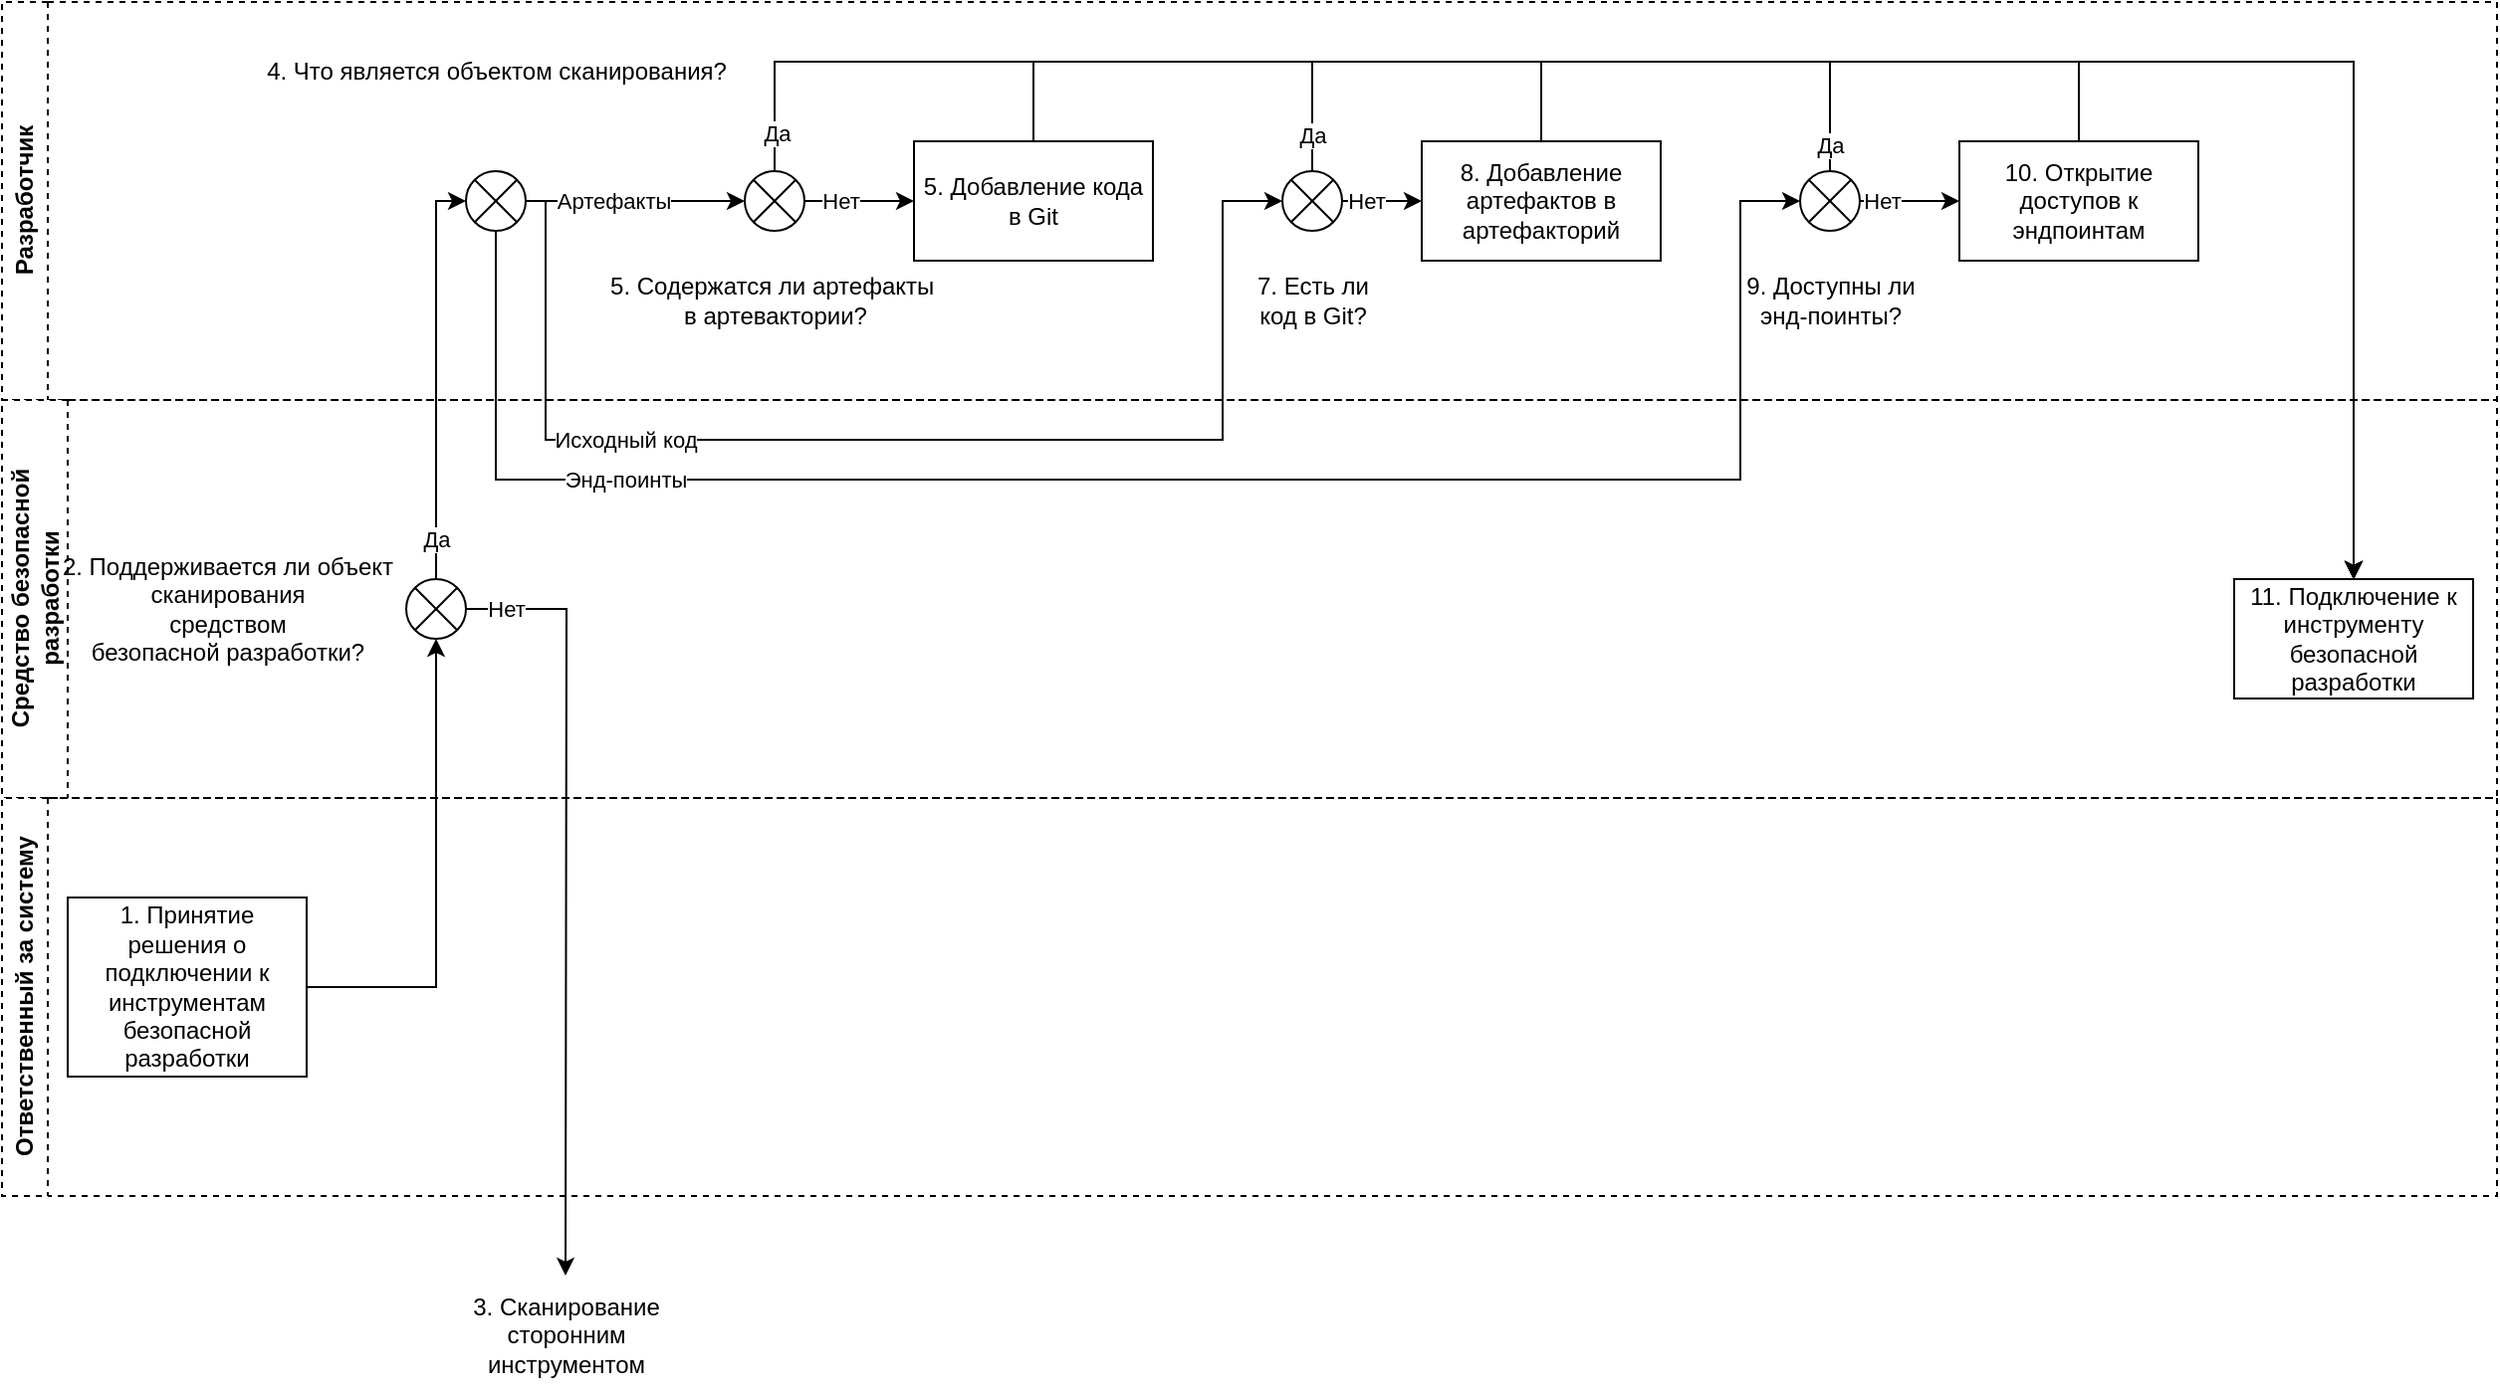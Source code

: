 <mxfile version="21.3.8" type="github" pages="3">
  <diagram id="efCT6NA_U1N-zGDScxzD" name="Подключение">
    <mxGraphModel dx="709" dy="984" grid="1" gridSize="10" guides="1" tooltips="1" connect="1" arrows="1" fold="1" page="1" pageScale="1" pageWidth="827" pageHeight="1169" math="0" shadow="0">
      <root>
        <mxCell id="0" />
        <mxCell id="1" parent="0" />
        <mxCell id="2MI9nc2WKSyvKJofNNem-37" value="3. Сканирование &lt;br&gt;сторонним &lt;br&gt;инструментом" style="text;html=1;align=center;verticalAlign=middle;resizable=0;points=[];autosize=1;strokeColor=none;fillColor=none;" vertex="1" parent="1">
          <mxGeometry x="1050" y="670" width="120" height="60" as="geometry" />
        </mxCell>
        <mxCell id="RozgLljoWX_2lORCVmks-1" value="Разработчик" style="swimlane;horizontal=0;whiteSpace=wrap;html=1;dashed=1;" vertex="1" parent="1">
          <mxGeometry x="827" y="30" width="1253" height="200" as="geometry" />
        </mxCell>
        <mxCell id="2MI9nc2WKSyvKJofNNem-28" value="7. Есть ли &lt;br&gt;код в Git?" style="text;html=1;align=center;verticalAlign=middle;resizable=0;points=[];autosize=1;strokeColor=none;fillColor=none;" vertex="1" parent="RozgLljoWX_2lORCVmks-1">
          <mxGeometry x="618" y="130" width="80" height="40" as="geometry" />
        </mxCell>
        <mxCell id="Sn9rz1e35mkyTyQ7obq8-24" style="edgeStyle=orthogonalEdgeStyle;rounded=0;orthogonalLoop=1;jettySize=auto;html=1;entryX=0;entryY=0.5;entryDx=0;entryDy=0;entryPerimeter=0;" edge="1" parent="RozgLljoWX_2lORCVmks-1" source="Sn9rz1e35mkyTyQ7obq8-4" target="Sn9rz1e35mkyTyQ7obq8-7">
          <mxGeometry relative="1" as="geometry" />
        </mxCell>
        <mxCell id="Sn9rz1e35mkyTyQ7obq8-37" value="Артефакты" style="edgeLabel;html=1;align=center;verticalAlign=middle;resizable=0;points=[];" vertex="1" connectable="0" parent="Sn9rz1e35mkyTyQ7obq8-24">
          <mxGeometry x="-0.2" y="-1" relative="1" as="geometry">
            <mxPoint y="-1" as="offset" />
          </mxGeometry>
        </mxCell>
        <mxCell id="Sn9rz1e35mkyTyQ7obq8-25" style="edgeStyle=orthogonalEdgeStyle;rounded=0;orthogonalLoop=1;jettySize=auto;html=1;entryX=0;entryY=0.5;entryDx=0;entryDy=0;entryPerimeter=0;" edge="1" parent="RozgLljoWX_2lORCVmks-1" source="Sn9rz1e35mkyTyQ7obq8-4" target="Sn9rz1e35mkyTyQ7obq8-11">
          <mxGeometry relative="1" as="geometry">
            <Array as="points">
              <mxPoint x="273" y="100" />
              <mxPoint x="273" y="220" />
              <mxPoint x="613" y="220" />
              <mxPoint x="613" y="100" />
            </Array>
          </mxGeometry>
        </mxCell>
        <mxCell id="Sn9rz1e35mkyTyQ7obq8-38" value="Исходный код" style="edgeLabel;html=1;align=center;verticalAlign=middle;resizable=0;points=[];" vertex="1" connectable="0" parent="Sn9rz1e35mkyTyQ7obq8-25">
          <mxGeometry x="-0.471" relative="1" as="geometry">
            <mxPoint x="6" as="offset" />
          </mxGeometry>
        </mxCell>
        <mxCell id="Sn9rz1e35mkyTyQ7obq8-26" style="edgeStyle=orthogonalEdgeStyle;rounded=0;orthogonalLoop=1;jettySize=auto;html=1;entryX=0;entryY=0.5;entryDx=0;entryDy=0;entryPerimeter=0;" edge="1" parent="RozgLljoWX_2lORCVmks-1" source="Sn9rz1e35mkyTyQ7obq8-4" target="Sn9rz1e35mkyTyQ7obq8-15">
          <mxGeometry relative="1" as="geometry">
            <Array as="points">
              <mxPoint x="248" y="240" />
              <mxPoint x="873" y="240" />
              <mxPoint x="873" y="100" />
            </Array>
          </mxGeometry>
        </mxCell>
        <mxCell id="Sn9rz1e35mkyTyQ7obq8-39" value="Энд-поинты" style="edgeLabel;html=1;align=center;verticalAlign=middle;resizable=0;points=[];" vertex="1" connectable="0" parent="Sn9rz1e35mkyTyQ7obq8-26">
          <mxGeometry x="-0.604" relative="1" as="geometry">
            <mxPoint x="8" as="offset" />
          </mxGeometry>
        </mxCell>
        <mxCell id="Sn9rz1e35mkyTyQ7obq8-4" value="" style="verticalLabelPosition=bottom;verticalAlign=top;html=1;shape=mxgraph.flowchart.or;" vertex="1" parent="RozgLljoWX_2lORCVmks-1">
          <mxGeometry x="233" y="85" width="30" height="30" as="geometry" />
        </mxCell>
        <mxCell id="Sn9rz1e35mkyTyQ7obq8-5" value="4. Что является объектом сканирования?" style="text;html=1;align=center;verticalAlign=middle;resizable=0;points=[];autosize=1;strokeColor=none;fillColor=none;rotation=0;" vertex="1" parent="RozgLljoWX_2lORCVmks-1">
          <mxGeometry x="123" y="20" width="250" height="30" as="geometry" />
        </mxCell>
        <mxCell id="Sn9rz1e35mkyTyQ7obq8-19" style="edgeStyle=orthogonalEdgeStyle;rounded=0;orthogonalLoop=1;jettySize=auto;html=1;entryX=0;entryY=0.5;entryDx=0;entryDy=0;" edge="1" parent="RozgLljoWX_2lORCVmks-1" source="Sn9rz1e35mkyTyQ7obq8-7" target="2MI9nc2WKSyvKJofNNem-39">
          <mxGeometry relative="1" as="geometry">
            <Array as="points">
              <mxPoint x="433" y="100" />
              <mxPoint x="433" y="100" />
            </Array>
          </mxGeometry>
        </mxCell>
        <mxCell id="Sn9rz1e35mkyTyQ7obq8-43" value="Нет" style="edgeLabel;html=1;align=center;verticalAlign=middle;resizable=0;points=[];" vertex="1" connectable="0" parent="Sn9rz1e35mkyTyQ7obq8-19">
          <mxGeometry x="-0.351" y="-1" relative="1" as="geometry">
            <mxPoint y="-1" as="offset" />
          </mxGeometry>
        </mxCell>
        <mxCell id="Sn9rz1e35mkyTyQ7obq8-7" value="" style="verticalLabelPosition=bottom;verticalAlign=top;html=1;shape=mxgraph.flowchart.or;" vertex="1" parent="RozgLljoWX_2lORCVmks-1">
          <mxGeometry x="373" y="85" width="30" height="30" as="geometry" />
        </mxCell>
        <mxCell id="Sn9rz1e35mkyTyQ7obq8-8" value="5. Содержатся ли артефакты&amp;nbsp;&lt;br&gt;в артевактории?" style="text;html=1;align=center;verticalAlign=middle;resizable=0;points=[];autosize=1;strokeColor=none;fillColor=none;" vertex="1" parent="RozgLljoWX_2lORCVmks-1">
          <mxGeometry x="293" y="130" width="190" height="40" as="geometry" />
        </mxCell>
        <mxCell id="Sn9rz1e35mkyTyQ7obq8-22" style="edgeStyle=orthogonalEdgeStyle;rounded=0;orthogonalLoop=1;jettySize=auto;html=1;entryX=0;entryY=0.5;entryDx=0;entryDy=0;" edge="1" parent="RozgLljoWX_2lORCVmks-1" source="Sn9rz1e35mkyTyQ7obq8-11" target="Sn9rz1e35mkyTyQ7obq8-21">
          <mxGeometry relative="1" as="geometry">
            <Array as="points">
              <mxPoint x="693" y="100" />
              <mxPoint x="693" y="100" />
            </Array>
          </mxGeometry>
        </mxCell>
        <mxCell id="Sn9rz1e35mkyTyQ7obq8-47" value="Нет" style="edgeLabel;html=1;align=center;verticalAlign=middle;resizable=0;points=[];" vertex="1" connectable="0" parent="Sn9rz1e35mkyTyQ7obq8-22">
          <mxGeometry x="-0.42" relative="1" as="geometry">
            <mxPoint as="offset" />
          </mxGeometry>
        </mxCell>
        <mxCell id="Sn9rz1e35mkyTyQ7obq8-11" value="" style="verticalLabelPosition=bottom;verticalAlign=top;html=1;shape=mxgraph.flowchart.or;" vertex="1" parent="RozgLljoWX_2lORCVmks-1">
          <mxGeometry x="643" y="85" width="30" height="30" as="geometry" />
        </mxCell>
        <mxCell id="Sn9rz1e35mkyTyQ7obq8-30" style="edgeStyle=orthogonalEdgeStyle;rounded=0;orthogonalLoop=1;jettySize=auto;html=1;entryX=0;entryY=0.5;entryDx=0;entryDy=0;" edge="1" parent="RozgLljoWX_2lORCVmks-1" source="Sn9rz1e35mkyTyQ7obq8-15" target="Sn9rz1e35mkyTyQ7obq8-29">
          <mxGeometry relative="1" as="geometry">
            <Array as="points">
              <mxPoint x="953" y="100" />
              <mxPoint x="953" y="100" />
            </Array>
          </mxGeometry>
        </mxCell>
        <mxCell id="Sn9rz1e35mkyTyQ7obq8-49" value="Нет" style="edgeLabel;html=1;align=center;verticalAlign=middle;resizable=0;points=[];" vertex="1" connectable="0" parent="Sn9rz1e35mkyTyQ7obq8-30">
          <mxGeometry x="-0.552" y="-1" relative="1" as="geometry">
            <mxPoint y="-1" as="offset" />
          </mxGeometry>
        </mxCell>
        <mxCell id="Sn9rz1e35mkyTyQ7obq8-15" value="" style="verticalLabelPosition=bottom;verticalAlign=top;html=1;shape=mxgraph.flowchart.or;" vertex="1" parent="RozgLljoWX_2lORCVmks-1">
          <mxGeometry x="903" y="85" width="30" height="30" as="geometry" />
        </mxCell>
        <mxCell id="Sn9rz1e35mkyTyQ7obq8-16" value="9. Доступны ли &lt;br&gt;энд-поинты?" style="text;html=1;align=center;verticalAlign=middle;resizable=0;points=[];autosize=1;strokeColor=none;fillColor=none;" vertex="1" parent="RozgLljoWX_2lORCVmks-1">
          <mxGeometry x="863" y="130" width="110" height="40" as="geometry" />
        </mxCell>
        <mxCell id="2MI9nc2WKSyvKJofNNem-39" value="5. Добавление кода в Git" style="rounded=0;whiteSpace=wrap;html=1;" vertex="1" parent="RozgLljoWX_2lORCVmks-1">
          <mxGeometry x="458" y="70" width="120" height="60" as="geometry" />
        </mxCell>
        <mxCell id="Sn9rz1e35mkyTyQ7obq8-21" value="8. Добавление артефактов в артефакторий" style="rounded=0;whiteSpace=wrap;html=1;" vertex="1" parent="RozgLljoWX_2lORCVmks-1">
          <mxGeometry x="713" y="70" width="120" height="60" as="geometry" />
        </mxCell>
        <mxCell id="Sn9rz1e35mkyTyQ7obq8-29" value="10. Открытие доступов к эндпоинтам" style="rounded=0;whiteSpace=wrap;html=1;" vertex="1" parent="RozgLljoWX_2lORCVmks-1">
          <mxGeometry x="983" y="70" width="120" height="60" as="geometry" />
        </mxCell>
        <mxCell id="RozgLljoWX_2lORCVmks-2" value="Средство безопасной разработки" style="swimlane;horizontal=0;whiteSpace=wrap;html=1;startSize=33;dashed=1;" vertex="1" parent="1">
          <mxGeometry x="827" y="230" width="1253" height="200" as="geometry" />
        </mxCell>
        <mxCell id="Sn9rz1e35mkyTyQ7obq8-2" style="edgeStyle=orthogonalEdgeStyle;rounded=0;orthogonalLoop=1;jettySize=auto;html=1;" edge="1" parent="RozgLljoWX_2lORCVmks-2" source="2MI9nc2WKSyvKJofNNem-30">
          <mxGeometry relative="1" as="geometry">
            <mxPoint x="283" y="440.0" as="targetPoint" />
          </mxGeometry>
        </mxCell>
        <mxCell id="Sn9rz1e35mkyTyQ7obq8-40" value="Нет" style="edgeLabel;html=1;align=center;verticalAlign=middle;resizable=0;points=[];" vertex="1" connectable="0" parent="Sn9rz1e35mkyTyQ7obq8-2">
          <mxGeometry x="-0.787" y="2" relative="1" as="geometry">
            <mxPoint x="-21" y="2" as="offset" />
          </mxGeometry>
        </mxCell>
        <mxCell id="2MI9nc2WKSyvKJofNNem-30" value="" style="verticalLabelPosition=bottom;verticalAlign=top;html=1;shape=mxgraph.flowchart.or;" vertex="1" parent="RozgLljoWX_2lORCVmks-2">
          <mxGeometry x="203" y="90" width="30" height="30" as="geometry" />
        </mxCell>
        <mxCell id="2MI9nc2WKSyvKJofNNem-31" value="2. Поддерживается ли объект&lt;br&gt;сканирования&lt;br&gt;средством &lt;br&gt;безопасной разработки?" style="text;html=1;align=center;verticalAlign=middle;resizable=0;points=[];autosize=1;strokeColor=none;fillColor=none;rotation=0;" vertex="1" parent="RozgLljoWX_2lORCVmks-2">
          <mxGeometry x="18" y="70" width="190" height="70" as="geometry" />
        </mxCell>
        <mxCell id="2MI9nc2WKSyvKJofNNem-40" value="11. Подключение к инструменту безопасной разработки" style="rounded=0;whiteSpace=wrap;html=1;" vertex="1" parent="RozgLljoWX_2lORCVmks-2">
          <mxGeometry x="1121" y="90" width="120" height="60" as="geometry" />
        </mxCell>
        <mxCell id="RozgLljoWX_2lORCVmks-3" value="Ответственный за систему" style="swimlane;horizontal=0;whiteSpace=wrap;html=1;startSize=23;dashed=1;" vertex="1" parent="1">
          <mxGeometry x="827" y="430" width="1253" height="200" as="geometry" />
        </mxCell>
        <mxCell id="2MI9nc2WKSyvKJofNNem-2" value="1. Принятие решения о подключении к инструментам безопасной разработки" style="rounded=0;whiteSpace=wrap;html=1;" vertex="1" parent="RozgLljoWX_2lORCVmks-3">
          <mxGeometry x="33" y="50" width="120" height="90" as="geometry" />
        </mxCell>
        <mxCell id="RozgLljoWX_2lORCVmks-4" style="edgeStyle=orthogonalEdgeStyle;rounded=0;orthogonalLoop=1;jettySize=auto;html=1;entryX=0.5;entryY=1;entryDx=0;entryDy=0;entryPerimeter=0;" edge="1" parent="1" source="2MI9nc2WKSyvKJofNNem-2" target="2MI9nc2WKSyvKJofNNem-30">
          <mxGeometry relative="1" as="geometry" />
        </mxCell>
        <mxCell id="Sn9rz1e35mkyTyQ7obq8-6" style="edgeStyle=orthogonalEdgeStyle;rounded=0;orthogonalLoop=1;jettySize=auto;html=1;entryX=0;entryY=0.5;entryDx=0;entryDy=0;entryPerimeter=0;" edge="1" parent="1" source="2MI9nc2WKSyvKJofNNem-30" target="Sn9rz1e35mkyTyQ7obq8-4">
          <mxGeometry relative="1" as="geometry">
            <Array as="points">
              <mxPoint x="1045" y="130" />
            </Array>
          </mxGeometry>
        </mxCell>
        <mxCell id="Sn9rz1e35mkyTyQ7obq8-41" value="Да" style="edgeLabel;html=1;align=center;verticalAlign=middle;resizable=0;points=[];" vertex="1" connectable="0" parent="Sn9rz1e35mkyTyQ7obq8-6">
          <mxGeometry x="-0.668" y="-1" relative="1" as="geometry">
            <mxPoint x="-1" y="14" as="offset" />
          </mxGeometry>
        </mxCell>
        <mxCell id="Sn9rz1e35mkyTyQ7obq8-31" style="edgeStyle=orthogonalEdgeStyle;rounded=0;orthogonalLoop=1;jettySize=auto;html=1;" edge="1" parent="1" source="Sn9rz1e35mkyTyQ7obq8-7" target="2MI9nc2WKSyvKJofNNem-40">
          <mxGeometry relative="1" as="geometry">
            <Array as="points">
              <mxPoint x="1215" y="60" />
              <mxPoint x="2008" y="60" />
            </Array>
          </mxGeometry>
        </mxCell>
        <mxCell id="Sn9rz1e35mkyTyQ7obq8-42" value="Да" style="edgeLabel;html=1;align=center;verticalAlign=middle;resizable=0;points=[];" vertex="1" connectable="0" parent="Sn9rz1e35mkyTyQ7obq8-31">
          <mxGeometry x="-0.966" y="-1" relative="1" as="geometry">
            <mxPoint as="offset" />
          </mxGeometry>
        </mxCell>
        <mxCell id="Sn9rz1e35mkyTyQ7obq8-32" style="edgeStyle=orthogonalEdgeStyle;rounded=0;orthogonalLoop=1;jettySize=auto;html=1;" edge="1" parent="1" source="2MI9nc2WKSyvKJofNNem-39" target="2MI9nc2WKSyvKJofNNem-40">
          <mxGeometry relative="1" as="geometry">
            <Array as="points">
              <mxPoint x="1345" y="60" />
              <mxPoint x="2008" y="60" />
            </Array>
          </mxGeometry>
        </mxCell>
        <mxCell id="Sn9rz1e35mkyTyQ7obq8-33" style="edgeStyle=orthogonalEdgeStyle;rounded=0;orthogonalLoop=1;jettySize=auto;html=1;entryX=0.5;entryY=0;entryDx=0;entryDy=0;" edge="1" parent="1" source="Sn9rz1e35mkyTyQ7obq8-11" target="2MI9nc2WKSyvKJofNNem-40">
          <mxGeometry relative="1" as="geometry">
            <Array as="points">
              <mxPoint x="1485" y="60" />
              <mxPoint x="2008" y="60" />
            </Array>
          </mxGeometry>
        </mxCell>
        <mxCell id="Sn9rz1e35mkyTyQ7obq8-45" value="Да" style="edgeLabel;html=1;align=center;verticalAlign=middle;resizable=0;points=[];" vertex="1" connectable="0" parent="Sn9rz1e35mkyTyQ7obq8-33">
          <mxGeometry x="-0.957" relative="1" as="geometry">
            <mxPoint as="offset" />
          </mxGeometry>
        </mxCell>
        <mxCell id="Sn9rz1e35mkyTyQ7obq8-34" style="edgeStyle=orthogonalEdgeStyle;rounded=0;orthogonalLoop=1;jettySize=auto;html=1;entryX=0.5;entryY=0;entryDx=0;entryDy=0;" edge="1" parent="1" source="Sn9rz1e35mkyTyQ7obq8-21" target="2MI9nc2WKSyvKJofNNem-40">
          <mxGeometry relative="1" as="geometry">
            <Array as="points">
              <mxPoint x="1600" y="60" />
              <mxPoint x="2008" y="60" />
            </Array>
          </mxGeometry>
        </mxCell>
        <mxCell id="Sn9rz1e35mkyTyQ7obq8-35" style="edgeStyle=orthogonalEdgeStyle;rounded=0;orthogonalLoop=1;jettySize=auto;html=1;" edge="1" parent="1" source="Sn9rz1e35mkyTyQ7obq8-15" target="2MI9nc2WKSyvKJofNNem-40">
          <mxGeometry relative="1" as="geometry">
            <Array as="points">
              <mxPoint x="1745" y="60" />
              <mxPoint x="2008" y="60" />
            </Array>
          </mxGeometry>
        </mxCell>
        <mxCell id="Sn9rz1e35mkyTyQ7obq8-48" value="Да" style="edgeLabel;html=1;align=center;verticalAlign=middle;resizable=0;points=[];" vertex="1" connectable="0" parent="Sn9rz1e35mkyTyQ7obq8-35">
          <mxGeometry x="-0.953" relative="1" as="geometry">
            <mxPoint as="offset" />
          </mxGeometry>
        </mxCell>
        <mxCell id="Sn9rz1e35mkyTyQ7obq8-36" style="edgeStyle=orthogonalEdgeStyle;rounded=0;orthogonalLoop=1;jettySize=auto;html=1;" edge="1" parent="1" source="Sn9rz1e35mkyTyQ7obq8-29" target="2MI9nc2WKSyvKJofNNem-40">
          <mxGeometry relative="1" as="geometry">
            <Array as="points">
              <mxPoint x="1870" y="60" />
              <mxPoint x="2008" y="60" />
            </Array>
          </mxGeometry>
        </mxCell>
      </root>
    </mxGraphModel>
  </diagram>
  <diagram name="Анализ" id="8-mOzE-NY5Z0UQBYUUM3">
    <mxGraphModel dx="1548" dy="1520" grid="1" gridSize="10" guides="1" tooltips="1" connect="1" arrows="1" fold="1" page="1" pageScale="1" pageWidth="827" pageHeight="1169" math="0" shadow="0">
      <root>
        <mxCell id="0" />
        <mxCell id="1" parent="0" />
        <mxCell id="5CCJTt-HanSpL9UafTNk-30" value="18. Переход в процесс &lt;br&gt;работы с дефектами&lt;br&gt;&amp;nbsp;безопасности&amp;nbsp;" style="text;html=1;align=center;verticalAlign=middle;resizable=0;points=[];autosize=1;strokeColor=none;fillColor=none;" vertex="1" parent="1">
          <mxGeometry x="2540" y="270" width="150" height="60" as="geometry" />
        </mxCell>
        <mxCell id="7MQ-dgEWHb44Jd_RwKsL-1" value="Разработчик" style="swimlane;horizontal=0;whiteSpace=wrap;html=1;dashed=1;" vertex="1" parent="1">
          <mxGeometry x="827" width="1703" height="200" as="geometry" />
        </mxCell>
        <mxCell id="5CCJTt-HanSpL9UafTNk-4" value="1. Идентификация объекта сканирования" style="rounded=0;whiteSpace=wrap;html=1;" vertex="1" parent="7MQ-dgEWHb44Jd_RwKsL-1">
          <mxGeometry x="40" y="70" width="120" height="60" as="geometry" />
        </mxCell>
        <mxCell id="WdOt0w530cbUiEZxvLRm-2" style="edgeStyle=orthogonalEdgeStyle;rounded=0;orthogonalLoop=1;jettySize=auto;html=1;entryX=0;entryY=0.5;entryDx=0;entryDy=0;entryPerimeter=0;" edge="1" parent="7MQ-dgEWHb44Jd_RwKsL-1" source="5CCJTt-HanSpL9UafTNk-7" target="5CCJTt-HanSpL9UafTNk-9">
          <mxGeometry relative="1" as="geometry" />
        </mxCell>
        <mxCell id="5CCJTt-HanSpL9UafTNk-7" value="3. Разбор результатов сканирования" style="rounded=0;whiteSpace=wrap;html=1;" vertex="1" parent="7MQ-dgEWHb44Jd_RwKsL-1">
          <mxGeometry x="203" y="70" width="120" height="60" as="geometry" />
        </mxCell>
        <mxCell id="5CCJTt-HanSpL9UafTNk-14" value="11. Выставление всем срабатываниям комментариев" style="rounded=0;whiteSpace=wrap;html=1;" vertex="1" parent="7MQ-dgEWHb44Jd_RwKsL-1">
          <mxGeometry x="1003" y="74" width="120" height="60" as="geometry" />
        </mxCell>
        <mxCell id="eDJONaaxoY0N4I_1FmMI-19" style="edgeStyle=orthogonalEdgeStyle;rounded=0;orthogonalLoop=1;jettySize=auto;html=1;entryX=0;entryY=0.5;entryDx=0;entryDy=0;entryPerimeter=0;" edge="1" parent="7MQ-dgEWHb44Jd_RwKsL-1" source="5CCJTt-HanSpL9UafTNk-9" target="eDJONaaxoY0N4I_1FmMI-16">
          <mxGeometry relative="1" as="geometry">
            <Array as="points">
              <mxPoint x="453" y="100" />
              <mxPoint x="453" y="100" />
            </Array>
          </mxGeometry>
        </mxCell>
        <mxCell id="g50ZEGgNrOTHrNXHZrjZ-1" value="Нет" style="edgeLabel;html=1;align=center;verticalAlign=middle;resizable=0;points=[];" vertex="1" connectable="0" parent="eDJONaaxoY0N4I_1FmMI-19">
          <mxGeometry x="-0.4" y="-2" relative="1" as="geometry">
            <mxPoint x="-13" y="-2" as="offset" />
          </mxGeometry>
        </mxCell>
        <mxCell id="5CCJTt-HanSpL9UafTNk-9" value="" style="verticalLabelPosition=bottom;verticalAlign=top;html=1;shape=mxgraph.flowchart.or;" vertex="1" parent="7MQ-dgEWHb44Jd_RwKsL-1">
          <mxGeometry x="373" y="85" width="30" height="30" as="geometry" />
        </mxCell>
        <mxCell id="WdOt0w530cbUiEZxvLRm-1" value="4. Требуется ли &lt;br&gt;консультация?" style="text;html=1;align=center;verticalAlign=middle;resizable=0;points=[];autosize=1;strokeColor=none;fillColor=none;" vertex="1" parent="7MQ-dgEWHb44Jd_RwKsL-1">
          <mxGeometry x="333" y="40" width="110" height="40" as="geometry" />
        </mxCell>
        <mxCell id="eDJONaaxoY0N4I_1FmMI-1" value="14. Проведение дополнительного цикла обсуждения" style="rounded=0;whiteSpace=wrap;html=1;" vertex="1" parent="7MQ-dgEWHb44Jd_RwKsL-1">
          <mxGeometry x="1203" y="74" width="120" height="60" as="geometry" />
        </mxCell>
        <mxCell id="eDJONaaxoY0N4I_1FmMI-22" style="edgeStyle=orthogonalEdgeStyle;rounded=0;orthogonalLoop=1;jettySize=auto;html=1;entryX=0;entryY=0.5;entryDx=0;entryDy=0;" edge="1" parent="7MQ-dgEWHb44Jd_RwKsL-1" source="eDJONaaxoY0N4I_1FmMI-16" target="eDJONaaxoY0N4I_1FmMI-21">
          <mxGeometry relative="1" as="geometry">
            <Array as="points">
              <mxPoint x="563" y="100" />
              <mxPoint x="563" y="100" />
            </Array>
          </mxGeometry>
        </mxCell>
        <mxCell id="g50ZEGgNrOTHrNXHZrjZ-3" value="Да" style="edgeLabel;html=1;align=center;verticalAlign=middle;resizable=0;points=[];" vertex="1" connectable="0" parent="eDJONaaxoY0N4I_1FmMI-22">
          <mxGeometry x="-0.522" y="-1" relative="1" as="geometry">
            <mxPoint as="offset" />
          </mxGeometry>
        </mxCell>
        <mxCell id="eDJONaaxoY0N4I_1FmMI-23" style="edgeStyle=orthogonalEdgeStyle;rounded=0;orthogonalLoop=1;jettySize=auto;html=1;entryX=0.5;entryY=0;entryDx=0;entryDy=0;" edge="1" parent="7MQ-dgEWHb44Jd_RwKsL-1" source="eDJONaaxoY0N4I_1FmMI-16" target="5CCJTt-HanSpL9UafTNk-14">
          <mxGeometry relative="1" as="geometry">
            <Array as="points">
              <mxPoint x="528" y="50" />
              <mxPoint x="1063" y="50" />
            </Array>
          </mxGeometry>
        </mxCell>
        <mxCell id="g50ZEGgNrOTHrNXHZrjZ-4" value="Нет" style="edgeLabel;html=1;align=center;verticalAlign=middle;resizable=0;points=[];" vertex="1" connectable="0" parent="eDJONaaxoY0N4I_1FmMI-23">
          <mxGeometry x="-0.909" relative="1" as="geometry">
            <mxPoint as="offset" />
          </mxGeometry>
        </mxCell>
        <mxCell id="eDJONaaxoY0N4I_1FmMI-16" value="" style="verticalLabelPosition=bottom;verticalAlign=top;html=1;shape=mxgraph.flowchart.or;" vertex="1" parent="7MQ-dgEWHb44Jd_RwKsL-1">
          <mxGeometry x="513" y="85" width="30" height="30" as="geometry" />
        </mxCell>
        <mxCell id="eDJONaaxoY0N4I_1FmMI-17" value="6. Готовы ли сразу &lt;br&gt;устранить уязвимость?" style="text;html=1;align=center;verticalAlign=middle;resizable=0;points=[];autosize=1;strokeColor=none;fillColor=none;" vertex="1" parent="7MQ-dgEWHb44Jd_RwKsL-1">
          <mxGeometry x="463" y="134" width="150" height="40" as="geometry" />
        </mxCell>
        <mxCell id="eDJONaaxoY0N4I_1FmMI-21" value="7. Устранение уязвимости в соответствии с рекомендациями" style="rounded=0;whiteSpace=wrap;html=1;" vertex="1" parent="7MQ-dgEWHb44Jd_RwKsL-1">
          <mxGeometry x="593" y="70" width="120" height="60" as="geometry" />
        </mxCell>
        <mxCell id="7MQ-dgEWHb44Jd_RwKsL-2" value="Средство безопасной разработки" style="swimlane;horizontal=0;whiteSpace=wrap;html=1;startSize=30;dashed=1;" vertex="1" parent="1">
          <mxGeometry x="827" y="200" width="1703" height="200" as="geometry" />
        </mxCell>
        <mxCell id="5CCJTt-HanSpL9UafTNk-5" value="2. Новые срабатывания получают статус&lt;br&gt;&amp;nbsp;&quot;Не установлено&quot;" style="rounded=0;whiteSpace=wrap;html=1;" vertex="1" parent="7MQ-dgEWHb44Jd_RwKsL-2">
          <mxGeometry x="120" y="55" width="120" height="60" as="geometry" />
        </mxCell>
        <mxCell id="eDJONaaxoY0N4I_1FmMI-44" style="edgeStyle=orthogonalEdgeStyle;rounded=0;orthogonalLoop=1;jettySize=auto;html=1;entryX=0;entryY=0.5;entryDx=0;entryDy=0;entryPerimeter=0;" edge="1" parent="7MQ-dgEWHb44Jd_RwKsL-2" source="eDJONaaxoY0N4I_1FmMI-24" target="eDJONaaxoY0N4I_1FmMI-43">
          <mxGeometry relative="1" as="geometry" />
        </mxCell>
        <mxCell id="eDJONaaxoY0N4I_1FmMI-24" value="8. Повторное сканирование для подтверждения устранения уязвимости" style="rounded=0;whiteSpace=wrap;html=1;" vertex="1" parent="7MQ-dgEWHb44Jd_RwKsL-2">
          <mxGeometry x="593" y="47.5" width="120" height="75" as="geometry" />
        </mxCell>
        <mxCell id="eDJONaaxoY0N4I_1FmMI-47" style="edgeStyle=orthogonalEdgeStyle;rounded=0;orthogonalLoop=1;jettySize=auto;html=1;entryX=0;entryY=0.5;entryDx=0;entryDy=0;" edge="1" parent="7MQ-dgEWHb44Jd_RwKsL-2" source="eDJONaaxoY0N4I_1FmMI-43" target="eDJONaaxoY0N4I_1FmMI-46">
          <mxGeometry relative="1" as="geometry">
            <Array as="points">
              <mxPoint x="823" y="85" />
              <mxPoint x="823" y="85" />
            </Array>
          </mxGeometry>
        </mxCell>
        <mxCell id="g50ZEGgNrOTHrNXHZrjZ-5" value="Да" style="edgeLabel;html=1;align=center;verticalAlign=middle;resizable=0;points=[];" vertex="1" connectable="0" parent="eDJONaaxoY0N4I_1FmMI-47">
          <mxGeometry x="-0.42" y="-1" relative="1" as="geometry">
            <mxPoint y="-1" as="offset" />
          </mxGeometry>
        </mxCell>
        <mxCell id="eDJONaaxoY0N4I_1FmMI-48" style="edgeStyle=orthogonalEdgeStyle;rounded=0;orthogonalLoop=1;jettySize=auto;html=1;entryX=0.5;entryY=1;entryDx=0;entryDy=0;" edge="1" parent="7MQ-dgEWHb44Jd_RwKsL-2" source="eDJONaaxoY0N4I_1FmMI-43" target="5CCJTt-HanSpL9UafTNk-5">
          <mxGeometry relative="1" as="geometry">
            <Array as="points">
              <mxPoint x="778" y="150" />
              <mxPoint x="180" y="150" />
            </Array>
          </mxGeometry>
        </mxCell>
        <mxCell id="g50ZEGgNrOTHrNXHZrjZ-6" value="Нет" style="edgeLabel;html=1;align=center;verticalAlign=middle;resizable=0;points=[];" vertex="1" connectable="0" parent="eDJONaaxoY0N4I_1FmMI-48">
          <mxGeometry x="-0.957" y="-1" relative="1" as="geometry">
            <mxPoint as="offset" />
          </mxGeometry>
        </mxCell>
        <mxCell id="eDJONaaxoY0N4I_1FmMI-43" value="" style="verticalLabelPosition=bottom;verticalAlign=top;html=1;shape=mxgraph.flowchart.or;" vertex="1" parent="7MQ-dgEWHb44Jd_RwKsL-2">
          <mxGeometry x="763" y="70" width="30" height="30" as="geometry" />
        </mxCell>
        <mxCell id="eDJONaaxoY0N4I_1FmMI-45" value="9. Уязвимость &lt;br&gt;устранена?" style="text;html=1;align=center;verticalAlign=middle;resizable=0;points=[];autosize=1;strokeColor=none;fillColor=none;" vertex="1" parent="7MQ-dgEWHb44Jd_RwKsL-2">
          <mxGeometry x="728" y="30" width="100" height="40" as="geometry" />
        </mxCell>
        <mxCell id="eDJONaaxoY0N4I_1FmMI-46" value="10. Выставление статуса &quot;Удалено&quot;" style="rounded=0;whiteSpace=wrap;html=1;" vertex="1" parent="7MQ-dgEWHb44Jd_RwKsL-2">
          <mxGeometry x="843" y="53.75" width="120" height="62.5" as="geometry" />
        </mxCell>
        <mxCell id="7MQ-dgEWHb44Jd_RwKsL-3" value="Эксперт УБП" style="swimlane;horizontal=0;whiteSpace=wrap;html=1;dashed=1;" vertex="1" parent="1">
          <mxGeometry x="827" y="400" width="1703" height="200" as="geometry" />
        </mxCell>
        <mxCell id="5CCJTt-HanSpL9UafTNk-13" value="5. Проведение консультации" style="rounded=0;whiteSpace=wrap;html=1;" vertex="1" parent="7MQ-dgEWHb44Jd_RwKsL-3">
          <mxGeometry x="328" y="70" width="120" height="60" as="geometry" />
        </mxCell>
        <mxCell id="5CCJTt-HanSpL9UafTNk-17" value="12. Является ли&lt;br&gt;оставленный комментарий &lt;br&gt;основанием считать &lt;br&gt;срабатывание ложным?" style="text;html=1;align=center;verticalAlign=middle;resizable=0;points=[];autosize=1;strokeColor=none;fillColor=none;" vertex="1" parent="7MQ-dgEWHb44Jd_RwKsL-3">
          <mxGeometry x="1063" y="4" width="170" height="70" as="geometry" />
        </mxCell>
        <mxCell id="eDJONaaxoY0N4I_1FmMI-3" style="edgeStyle=orthogonalEdgeStyle;rounded=0;orthogonalLoop=1;jettySize=auto;html=1;entryX=0;entryY=0.5;entryDx=0;entryDy=0;" edge="1" parent="7MQ-dgEWHb44Jd_RwKsL-3" source="5CCJTt-HanSpL9UafTNk-16" target="5CCJTt-HanSpL9UafTNk-25">
          <mxGeometry relative="1" as="geometry">
            <Array as="points">
              <mxPoint x="1163" y="104" />
              <mxPoint x="1163" y="104" />
            </Array>
          </mxGeometry>
        </mxCell>
        <mxCell id="g50ZEGgNrOTHrNXHZrjZ-7" value="Нет" style="edgeLabel;html=1;align=center;verticalAlign=middle;resizable=0;points=[];" vertex="1" connectable="0" parent="eDJONaaxoY0N4I_1FmMI-3">
          <mxGeometry x="-0.583" y="-1" relative="1" as="geometry">
            <mxPoint as="offset" />
          </mxGeometry>
        </mxCell>
        <mxCell id="eDJONaaxoY0N4I_1FmMI-27" style="edgeStyle=orthogonalEdgeStyle;rounded=0;orthogonalLoop=1;jettySize=auto;html=1;entryX=0.5;entryY=1;entryDx=0;entryDy=0;" edge="1" parent="7MQ-dgEWHb44Jd_RwKsL-3" source="5CCJTt-HanSpL9UafTNk-16" target="5CCJTt-HanSpL9UafTNk-22">
          <mxGeometry relative="1" as="geometry">
            <Array as="points">
              <mxPoint x="1128" y="184" />
              <mxPoint x="1493" y="184" />
            </Array>
          </mxGeometry>
        </mxCell>
        <mxCell id="g50ZEGgNrOTHrNXHZrjZ-8" value="Да" style="edgeLabel;html=1;align=center;verticalAlign=middle;resizable=0;points=[];" vertex="1" connectable="0" parent="eDJONaaxoY0N4I_1FmMI-27">
          <mxGeometry x="-0.91" relative="1" as="geometry">
            <mxPoint as="offset" />
          </mxGeometry>
        </mxCell>
        <mxCell id="5CCJTt-HanSpL9UafTNk-16" value="" style="verticalLabelPosition=bottom;verticalAlign=top;html=1;shape=mxgraph.flowchart.or;" vertex="1" parent="7MQ-dgEWHb44Jd_RwKsL-3">
          <mxGeometry x="1113" y="89" width="30" height="30" as="geometry" />
        </mxCell>
        <mxCell id="5CCJTt-HanSpL9UafTNk-22" value="16. Выставление статуса &quot;Ложное срабатывание&quot;" style="rounded=0;whiteSpace=wrap;html=1;" vertex="1" parent="7MQ-dgEWHb44Jd_RwKsL-3">
          <mxGeometry x="1433" y="74" width="120" height="60" as="geometry" />
        </mxCell>
        <mxCell id="5CCJTt-HanSpL9UafTNk-25" value="13. Выставление статуса &quot;Обсуждение&quot;" style="rounded=0;whiteSpace=wrap;html=1;" vertex="1" parent="7MQ-dgEWHb44Jd_RwKsL-3">
          <mxGeometry x="1203" y="74" width="120" height="60" as="geometry" />
        </mxCell>
        <mxCell id="eDJONaaxoY0N4I_1FmMI-10" style="edgeStyle=orthogonalEdgeStyle;rounded=0;orthogonalLoop=1;jettySize=auto;html=1;entryX=0;entryY=0.5;entryDx=0;entryDy=0;" edge="1" parent="7MQ-dgEWHb44Jd_RwKsL-3" source="eDJONaaxoY0N4I_1FmMI-5" target="5CCJTt-HanSpL9UafTNk-22">
          <mxGeometry relative="1" as="geometry">
            <Array as="points">
              <mxPoint x="1413" y="104" />
              <mxPoint x="1413" y="104" />
            </Array>
          </mxGeometry>
        </mxCell>
        <mxCell id="g50ZEGgNrOTHrNXHZrjZ-9" value="Да" style="edgeLabel;html=1;align=center;verticalAlign=middle;resizable=0;points=[];" vertex="1" connectable="0" parent="eDJONaaxoY0N4I_1FmMI-10">
          <mxGeometry x="-0.491" relative="1" as="geometry">
            <mxPoint as="offset" />
          </mxGeometry>
        </mxCell>
        <mxCell id="eDJONaaxoY0N4I_1FmMI-12" style="edgeStyle=orthogonalEdgeStyle;rounded=0;orthogonalLoop=1;jettySize=auto;html=1;entryX=0.5;entryY=0;entryDx=0;entryDy=0;" edge="1" parent="7MQ-dgEWHb44Jd_RwKsL-3" source="eDJONaaxoY0N4I_1FmMI-5" target="eDJONaaxoY0N4I_1FmMI-11">
          <mxGeometry relative="1" as="geometry">
            <Array as="points">
              <mxPoint x="1378" y="24" />
              <mxPoint x="1633" y="24" />
            </Array>
          </mxGeometry>
        </mxCell>
        <mxCell id="g50ZEGgNrOTHrNXHZrjZ-10" value="Нет" style="edgeLabel;html=1;align=center;verticalAlign=middle;resizable=0;points=[];" vertex="1" connectable="0" parent="eDJONaaxoY0N4I_1FmMI-12">
          <mxGeometry x="-0.9" y="1" relative="1" as="geometry">
            <mxPoint as="offset" />
          </mxGeometry>
        </mxCell>
        <mxCell id="eDJONaaxoY0N4I_1FmMI-5" value="" style="verticalLabelPosition=bottom;verticalAlign=top;html=1;shape=mxgraph.flowchart.or;" vertex="1" parent="7MQ-dgEWHb44Jd_RwKsL-3">
          <mxGeometry x="1363" y="89" width="30" height="30" as="geometry" />
        </mxCell>
        <mxCell id="eDJONaaxoY0N4I_1FmMI-6" value="15. Доказано ли, что &lt;br&gt;срабатывание ложное?" style="text;html=1;align=center;verticalAlign=middle;resizable=0;points=[];autosize=1;strokeColor=none;fillColor=none;" vertex="1" parent="7MQ-dgEWHb44Jd_RwKsL-3">
          <mxGeometry x="1303" y="134" width="150" height="40" as="geometry" />
        </mxCell>
        <mxCell id="eDJONaaxoY0N4I_1FmMI-11" value="17. Выставление статуса &quot;Подтвержденное срабатывание&quot;" style="rounded=0;whiteSpace=wrap;html=1;" vertex="1" parent="7MQ-dgEWHb44Jd_RwKsL-3">
          <mxGeometry x="1573" y="74" width="120" height="60" as="geometry" />
        </mxCell>
        <mxCell id="FKHuIN33CBpFfSFgqc6d-1" style="edgeStyle=orthogonalEdgeStyle;rounded=0;orthogonalLoop=1;jettySize=auto;html=1;" edge="1" parent="1" source="5CCJTt-HanSpL9UafTNk-4" target="5CCJTt-HanSpL9UafTNk-5">
          <mxGeometry relative="1" as="geometry">
            <Array as="points">
              <mxPoint x="1007" y="100" />
            </Array>
          </mxGeometry>
        </mxCell>
        <mxCell id="FKHuIN33CBpFfSFgqc6d-2" style="edgeStyle=orthogonalEdgeStyle;rounded=0;orthogonalLoop=1;jettySize=auto;html=1;entryX=0.5;entryY=1;entryDx=0;entryDy=0;" edge="1" parent="1" source="5CCJTt-HanSpL9UafTNk-5" target="5CCJTt-HanSpL9UafTNk-7">
          <mxGeometry relative="1" as="geometry">
            <Array as="points">
              <mxPoint x="1090" y="285" />
            </Array>
          </mxGeometry>
        </mxCell>
        <mxCell id="WdOt0w530cbUiEZxvLRm-3" style="edgeStyle=orthogonalEdgeStyle;rounded=0;orthogonalLoop=1;jettySize=auto;html=1;entryX=0.5;entryY=0;entryDx=0;entryDy=0;" edge="1" parent="1" source="5CCJTt-HanSpL9UafTNk-9" target="5CCJTt-HanSpL9UafTNk-13">
          <mxGeometry relative="1" as="geometry" />
        </mxCell>
        <mxCell id="g50ZEGgNrOTHrNXHZrjZ-2" value="Да" style="edgeLabel;html=1;align=center;verticalAlign=middle;resizable=0;points=[];" vertex="1" connectable="0" parent="WdOt0w530cbUiEZxvLRm-3">
          <mxGeometry x="-0.945" relative="1" as="geometry">
            <mxPoint y="5" as="offset" />
          </mxGeometry>
        </mxCell>
        <mxCell id="eDJONaaxoY0N4I_1FmMI-2" style="edgeStyle=orthogonalEdgeStyle;rounded=0;orthogonalLoop=1;jettySize=auto;html=1;" edge="1" parent="1" source="5CCJTt-HanSpL9UafTNk-25" target="eDJONaaxoY0N4I_1FmMI-1">
          <mxGeometry relative="1" as="geometry" />
        </mxCell>
        <mxCell id="eDJONaaxoY0N4I_1FmMI-9" style="edgeStyle=orthogonalEdgeStyle;rounded=0;orthogonalLoop=1;jettySize=auto;html=1;entryX=0;entryY=0.5;entryDx=0;entryDy=0;entryPerimeter=0;" edge="1" parent="1" source="eDJONaaxoY0N4I_1FmMI-1" target="eDJONaaxoY0N4I_1FmMI-5">
          <mxGeometry relative="1" as="geometry">
            <Array as="points">
              <mxPoint x="2170" y="104" />
              <mxPoint x="2170" y="504" />
            </Array>
          </mxGeometry>
        </mxCell>
        <mxCell id="eDJONaaxoY0N4I_1FmMI-14" style="edgeStyle=orthogonalEdgeStyle;rounded=0;orthogonalLoop=1;jettySize=auto;html=1;" edge="1" parent="1" source="eDJONaaxoY0N4I_1FmMI-11" target="5CCJTt-HanSpL9UafTNk-30">
          <mxGeometry relative="1" as="geometry" />
        </mxCell>
        <mxCell id="eDJONaaxoY0N4I_1FmMI-25" style="edgeStyle=orthogonalEdgeStyle;rounded=0;orthogonalLoop=1;jettySize=auto;html=1;entryX=0.5;entryY=0;entryDx=0;entryDy=0;" edge="1" parent="1" source="eDJONaaxoY0N4I_1FmMI-21" target="eDJONaaxoY0N4I_1FmMI-24">
          <mxGeometry relative="1" as="geometry" />
        </mxCell>
        <mxCell id="eDJONaaxoY0N4I_1FmMI-26" style="edgeStyle=orthogonalEdgeStyle;rounded=0;orthogonalLoop=1;jettySize=auto;html=1;entryX=0;entryY=0.5;entryDx=0;entryDy=0;entryPerimeter=0;" edge="1" parent="1" source="5CCJTt-HanSpL9UafTNk-14" target="5CCJTt-HanSpL9UafTNk-16">
          <mxGeometry relative="1" as="geometry" />
        </mxCell>
        <mxCell id="eDJONaaxoY0N4I_1FmMI-49" style="edgeStyle=orthogonalEdgeStyle;rounded=0;orthogonalLoop=1;jettySize=auto;html=1;" edge="1" parent="1" source="5CCJTt-HanSpL9UafTNk-13">
          <mxGeometry relative="1" as="geometry">
            <mxPoint x="1340" y="100" as="targetPoint" />
            <Array as="points">
              <mxPoint x="1290" y="500" />
              <mxPoint x="1290" y="100" />
            </Array>
          </mxGeometry>
        </mxCell>
      </root>
    </mxGraphModel>
  </diagram>
  <diagram id="Eyom20ytVb_amNCu0RCL" name="Исправление">
    <mxGraphModel dx="1039" dy="1194" grid="1" gridSize="10" guides="1" tooltips="1" connect="1" arrows="1" fold="1" page="1" pageScale="1" pageWidth="827" pageHeight="1169" math="0" shadow="0">
      <root>
        <mxCell id="0" />
        <mxCell id="1" parent="0" />
        <mxCell id="lrBxAAPiize3_7sLosQC-30" style="edgeStyle=orthogonalEdgeStyle;rounded=0;orthogonalLoop=1;jettySize=auto;html=1;entryX=0;entryY=0.5;entryDx=0;entryDy=0;" edge="1" parent="1" source="mB_-p2_7qZoHKXcABqp2-4" target="lrBxAAPiize3_7sLosQC-27">
          <mxGeometry relative="1" as="geometry" />
        </mxCell>
        <mxCell id="mB_-p2_7qZoHKXcABqp2-4" value="Переход из процесса использования инструментов безопасной разработки \ тестирования кибербезопасности" style="text;html=1;strokeColor=none;fillColor=none;align=center;verticalAlign=middle;whiteSpace=wrap;rounded=0;" vertex="1" parent="1">
          <mxGeometry x="830" y="515" width="220" height="30" as="geometry" />
        </mxCell>
        <mxCell id="GJUOPSQeGBhMon3F4_2z-14" value="&amp;nbsp;Выход на УКОР" style="text;html=1;align=center;verticalAlign=middle;resizable=0;points=[];autosize=1;strokeColor=none;fillColor=none;" vertex="1" parent="1">
          <mxGeometry x="2054" y="860" width="110" height="30" as="geometry" />
        </mxCell>
        <mxCell id="dFLmfrWBpsHzuJMMyrtF-1" value="Средство безопасной разработки\подразделение кибербезопасности" style="swimlane;horizontal=0;whiteSpace=wrap;html=1;startSize=50;dashed=1;" vertex="1" parent="1">
          <mxGeometry x="1100" y="30" width="1640" height="200" as="geometry" />
        </mxCell>
        <mxCell id="NaPVYHAV4WtQjn0NltMh-27" style="edgeStyle=orthogonalEdgeStyle;rounded=0;orthogonalLoop=1;jettySize=auto;html=1;entryX=0;entryY=0.5;entryDx=0;entryDy=0;" edge="1" parent="dFLmfrWBpsHzuJMMyrtF-1" source="ave_wVq9oYE_dOAtAD6a-3" target="ave_wVq9oYE_dOAtAD6a-1">
          <mxGeometry relative="1" as="geometry">
            <Array as="points">
              <mxPoint x="1430" y="100" />
              <mxPoint x="1430" y="100" />
            </Array>
          </mxGeometry>
        </mxCell>
        <mxCell id="lrBxAAPiize3_7sLosQC-51" value="Да" style="edgeLabel;html=1;align=center;verticalAlign=middle;resizable=0;points=[];" vertex="1" connectable="0" parent="NaPVYHAV4WtQjn0NltMh-27">
          <mxGeometry x="-0.242" y="-1" relative="1" as="geometry">
            <mxPoint as="offset" />
          </mxGeometry>
        </mxCell>
        <mxCell id="ave_wVq9oYE_dOAtAD6a-3" value="" style="verticalLabelPosition=bottom;verticalAlign=top;html=1;shape=mxgraph.flowchart.or;" vertex="1" parent="dFLmfrWBpsHzuJMMyrtF-1">
          <mxGeometry x="1379" y="85" width="30" height="30" as="geometry" />
        </mxCell>
        <mxCell id="ave_wVq9oYE_dOAtAD6a-20" value="17. Уязвимость &lt;br&gt;устранена?" style="text;html=1;align=center;verticalAlign=middle;resizable=0;points=[];autosize=1;strokeColor=none;fillColor=none;" vertex="1" parent="dFLmfrWBpsHzuJMMyrtF-1">
          <mxGeometry x="1260" y="80" width="110" height="40" as="geometry" />
        </mxCell>
        <mxCell id="ave_wVq9oYE_dOAtAD6a-1" value="18. Подтверждение устранения уязвимости" style="rounded=0;whiteSpace=wrap;html=1;" vertex="1" parent="dFLmfrWBpsHzuJMMyrtF-1">
          <mxGeometry x="1444" y="70" width="120" height="60" as="geometry" />
        </mxCell>
        <mxCell id="lrBxAAPiize3_7sLosQC-22" value="7. Изменение уровня критичности" style="rounded=0;whiteSpace=wrap;html=1;" vertex="1" parent="dFLmfrWBpsHzuJMMyrtF-1">
          <mxGeometry x="470" y="70" width="120" height="60" as="geometry" />
        </mxCell>
        <mxCell id="dFLmfrWBpsHzuJMMyrtF-2" value="Разработчик" style="swimlane;horizontal=0;whiteSpace=wrap;html=1;dashed=1;" vertex="1" parent="1">
          <mxGeometry x="1100" y="230" width="1650" height="200" as="geometry" />
        </mxCell>
        <mxCell id="ave_wVq9oYE_dOAtAD6a-22" value="2. Требуется ли &lt;br&gt;консультация?" style="text;html=1;align=center;verticalAlign=middle;resizable=0;points=[];autosize=1;strokeColor=none;fillColor=none;" vertex="1" parent="dFLmfrWBpsHzuJMMyrtF-2">
          <mxGeometry x="139" y="50" width="110" height="40" as="geometry" />
        </mxCell>
        <mxCell id="ave_wVq9oYE_dOAtAD6a-21" value="" style="verticalLabelPosition=bottom;verticalAlign=top;html=1;shape=mxgraph.flowchart.or;" vertex="1" parent="dFLmfrWBpsHzuJMMyrtF-2">
          <mxGeometry x="249" y="90" width="30" height="30" as="geometry" />
        </mxCell>
        <mxCell id="lrBxAAPiize3_7sLosQC-26" style="edgeStyle=orthogonalEdgeStyle;rounded=0;orthogonalLoop=1;jettySize=auto;html=1;entryX=0;entryY=0.5;entryDx=0;entryDy=0;entryPerimeter=0;" edge="1" parent="dFLmfrWBpsHzuJMMyrtF-2" source="ave_wVq9oYE_dOAtAD6a-25" target="mB_-p2_7qZoHKXcABqp2-7">
          <mxGeometry relative="1" as="geometry">
            <Array as="points">
              <mxPoint x="760" y="105" />
              <mxPoint x="760" y="105" />
            </Array>
          </mxGeometry>
        </mxCell>
        <mxCell id="lrBxAAPiize3_7sLosQC-46" value="Да" style="edgeLabel;html=1;align=center;verticalAlign=middle;resizable=0;points=[];" vertex="1" connectable="0" parent="lrBxAAPiize3_7sLosQC-26">
          <mxGeometry x="-0.471" y="-3" relative="1" as="geometry">
            <mxPoint y="-3" as="offset" />
          </mxGeometry>
        </mxCell>
        <mxCell id="ave_wVq9oYE_dOAtAD6a-25" value="" style="verticalLabelPosition=bottom;verticalAlign=top;html=1;shape=mxgraph.flowchart.or;" vertex="1" parent="dFLmfrWBpsHzuJMMyrtF-2">
          <mxGeometry x="684" y="90" width="30" height="30" as="geometry" />
        </mxCell>
        <mxCell id="ave_wVq9oYE_dOAtAD6a-27" value="8. Планируется ли&amp;nbsp;&lt;br&gt;устранение &lt;br&gt;уязвимости?" style="text;html=1;align=center;verticalAlign=middle;resizable=0;points=[];autosize=1;strokeColor=none;fillColor=none;" vertex="1" parent="dFLmfrWBpsHzuJMMyrtF-2">
          <mxGeometry x="639" y="15" width="130" height="60" as="geometry" />
        </mxCell>
        <mxCell id="lrBxAAPiize3_7sLosQC-31" style="edgeStyle=orthogonalEdgeStyle;rounded=0;orthogonalLoop=1;jettySize=auto;html=1;entryX=0;entryY=0.5;entryDx=0;entryDy=0;" edge="1" parent="dFLmfrWBpsHzuJMMyrtF-2" source="mB_-p2_7qZoHKXcABqp2-7" target="GJUOPSQeGBhMon3F4_2z-16">
          <mxGeometry relative="1" as="geometry" />
        </mxCell>
        <mxCell id="mB_-p2_7qZoHKXcABqp2-7" value="" style="verticalLabelPosition=bottom;verticalAlign=top;html=1;shape=mxgraph.flowchart.or;" vertex="1" parent="dFLmfrWBpsHzuJMMyrtF-2">
          <mxGeometry x="814" y="90" width="30" height="30" as="geometry" />
        </mxCell>
        <mxCell id="GJUOPSQeGBhMon3F4_2z-2" value="10. Возможно &lt;br&gt;вовремя устранить &lt;br&gt;уязвимость?" style="text;html=1;align=center;verticalAlign=middle;resizable=0;points=[];autosize=1;strokeColor=none;fillColor=none;" vertex="1" parent="dFLmfrWBpsHzuJMMyrtF-2">
          <mxGeometry x="764" y="10" width="130" height="60" as="geometry" />
        </mxCell>
        <mxCell id="GJUOPSQeGBhMon3F4_2z-16" value="16. Исправление уязвимости" style="rounded=0;whiteSpace=wrap;html=1;" vertex="1" parent="dFLmfrWBpsHzuJMMyrtF-2">
          <mxGeometry x="1334" y="75" width="120" height="60" as="geometry" />
        </mxCell>
        <mxCell id="dFLmfrWBpsHzuJMMyrtF-3" value="Эксперт УБП" style="swimlane;horizontal=0;whiteSpace=wrap;html=1;dashed=1;" vertex="1" parent="1">
          <mxGeometry x="1100" y="430" width="1650" height="200" as="geometry" />
        </mxCell>
        <mxCell id="ave_wVq9oYE_dOAtAD6a-23" value="3. Проведение консультации" style="rounded=0;whiteSpace=wrap;html=1;" vertex="1" parent="dFLmfrWBpsHzuJMMyrtF-3">
          <mxGeometry x="210" y="70" width="120" height="60" as="geometry" />
        </mxCell>
        <mxCell id="NaPVYHAV4WtQjn0NltMh-15" style="edgeStyle=orthogonalEdgeStyle;rounded=0;orthogonalLoop=1;jettySize=auto;html=1;entryX=0;entryY=0.5;entryDx=0;entryDy=0;entryPerimeter=0;" edge="1" parent="dFLmfrWBpsHzuJMMyrtF-3" source="GJUOPSQeGBhMon3F4_2z-3" target="GJUOPSQeGBhMon3F4_2z-4">
          <mxGeometry relative="1" as="geometry" />
        </mxCell>
        <mxCell id="GJUOPSQeGBhMon3F4_2z-3" value="11. Запрос увеличения срока исправления уязвимости" style="rounded=0;whiteSpace=wrap;html=1;" vertex="1" parent="dFLmfrWBpsHzuJMMyrtF-3">
          <mxGeometry x="769" y="60" width="120" height="60" as="geometry" />
        </mxCell>
        <mxCell id="GJUOPSQeGBhMon3F4_2z-6" value="12. Является ли найденная &lt;br&gt;уязвимость критичной &lt;br&gt;для системы?" style="text;html=1;align=center;verticalAlign=middle;resizable=0;points=[];autosize=1;strokeColor=none;fillColor=none;" vertex="1" parent="dFLmfrWBpsHzuJMMyrtF-3">
          <mxGeometry x="899" y="10" width="180" height="60" as="geometry" />
        </mxCell>
        <mxCell id="NaPVYHAV4WtQjn0NltMh-16" style="edgeStyle=orthogonalEdgeStyle;rounded=0;orthogonalLoop=1;jettySize=auto;html=1;entryX=0.5;entryY=1;entryDx=0;entryDy=0;" edge="1" parent="dFLmfrWBpsHzuJMMyrtF-3" source="GJUOPSQeGBhMon3F4_2z-4" target="GJUOPSQeGBhMon3F4_2z-9">
          <mxGeometry relative="1" as="geometry">
            <Array as="points">
              <mxPoint x="989" y="150" />
              <mxPoint x="1154" y="150" />
            </Array>
          </mxGeometry>
        </mxCell>
        <mxCell id="lrBxAAPiize3_7sLosQC-49" value="Да" style="edgeLabel;html=1;align=center;verticalAlign=middle;resizable=0;points=[];" vertex="1" connectable="0" parent="NaPVYHAV4WtQjn0NltMh-16">
          <mxGeometry x="-0.383" relative="1" as="geometry">
            <mxPoint as="offset" />
          </mxGeometry>
        </mxCell>
        <mxCell id="NaPVYHAV4WtQjn0NltMh-24" style="edgeStyle=orthogonalEdgeStyle;rounded=0;orthogonalLoop=1;jettySize=auto;html=1;entryX=0.5;entryY=0;entryDx=0;entryDy=0;" edge="1" parent="dFLmfrWBpsHzuJMMyrtF-3" source="GJUOPSQeGBhMon3F4_2z-4" target="GJUOPSQeGBhMon3F4_2z-10">
          <mxGeometry relative="1" as="geometry">
            <Array as="points">
              <mxPoint x="1064" y="90" />
              <mxPoint x="1064" y="50" />
              <mxPoint x="1314" y="50" />
            </Array>
          </mxGeometry>
        </mxCell>
        <mxCell id="lrBxAAPiize3_7sLosQC-48" value="Нет" style="edgeLabel;html=1;align=center;verticalAlign=middle;resizable=0;points=[];" vertex="1" connectable="0" parent="NaPVYHAV4WtQjn0NltMh-24">
          <mxGeometry x="-0.926" relative="1" as="geometry">
            <mxPoint as="offset" />
          </mxGeometry>
        </mxCell>
        <mxCell id="GJUOPSQeGBhMon3F4_2z-4" value="" style="verticalLabelPosition=bottom;verticalAlign=top;html=1;shape=mxgraph.flowchart.or;" vertex="1" parent="dFLmfrWBpsHzuJMMyrtF-3">
          <mxGeometry x="974" y="75" width="30" height="30" as="geometry" />
        </mxCell>
        <mxCell id="GJUOPSQeGBhMon3F4_2z-9" value="13. Отказ от увеличения сроков устранения уязвимости" style="rounded=0;whiteSpace=wrap;html=1;" vertex="1" parent="dFLmfrWBpsHzuJMMyrtF-3">
          <mxGeometry x="1094" y="70" width="120" height="60" as="geometry" />
        </mxCell>
        <mxCell id="GJUOPSQeGBhMon3F4_2z-10" value="15. Увеличение срока исправления уязвимости" style="rounded=0;whiteSpace=wrap;html=1;" vertex="1" parent="dFLmfrWBpsHzuJMMyrtF-3">
          <mxGeometry x="1254" y="70" width="120" height="60" as="geometry" />
        </mxCell>
        <mxCell id="lrBxAAPiize3_7sLosQC-20" value="6. Запрос изменения уровня критичности" style="rounded=0;whiteSpace=wrap;html=1;" vertex="1" parent="dFLmfrWBpsHzuJMMyrtF-3">
          <mxGeometry x="470" y="60" width="120" height="60" as="geometry" />
        </mxCell>
        <mxCell id="lrBxAAPiize3_7sLosQC-27" value="1. Взятие исправления уязвимости на контроль" style="rounded=0;whiteSpace=wrap;html=1;" vertex="1" parent="dFLmfrWBpsHzuJMMyrtF-3">
          <mxGeometry x="50" y="70" width="120" height="60" as="geometry" />
        </mxCell>
        <mxCell id="lrBxAAPiize3_7sLosQC-36" value="" style="verticalLabelPosition=bottom;verticalAlign=top;html=1;shape=mxgraph.flowchart.or;" vertex="1" parent="dFLmfrWBpsHzuJMMyrtF-3">
          <mxGeometry x="1565" y="85" width="30" height="30" as="geometry" />
        </mxCell>
        <mxCell id="lrBxAAPiize3_7sLosQC-39" value="19. Истек ли срок &lt;br&gt;устранения &lt;br&gt;уязвимости?" style="text;html=1;align=center;verticalAlign=middle;resizable=0;points=[];autosize=1;strokeColor=none;fillColor=none;" vertex="1" parent="dFLmfrWBpsHzuJMMyrtF-3">
          <mxGeometry x="1450" y="70" width="120" height="60" as="geometry" />
        </mxCell>
        <mxCell id="NaPVYHAV4WtQjn0NltMh-1" value="Риск-чемпион" style="swimlane;horizontal=0;whiteSpace=wrap;html=1;dashed=1;" vertex="1" parent="1">
          <mxGeometry x="1100" y="630" width="1650" height="200" as="geometry" />
        </mxCell>
        <mxCell id="ave_wVq9oYE_dOAtAD6a-28" value="9. Информирование о наличии уязвимости, по которой необходимо принять риск" style="rounded=0;whiteSpace=wrap;html=1;" vertex="1" parent="NaPVYHAV4WtQjn0NltMh-1">
          <mxGeometry x="639" y="60" width="120" height="80" as="geometry" />
        </mxCell>
        <mxCell id="GJUOPSQeGBhMon3F4_2z-13" value="14. Информирование о наличии уязвимости, которая не может быть устранена в срок" style="rounded=0;whiteSpace=wrap;html=1;" vertex="1" parent="NaPVYHAV4WtQjn0NltMh-1">
          <mxGeometry x="1174" y="47.5" width="120" height="105" as="geometry" />
        </mxCell>
        <mxCell id="lrBxAAPiize3_7sLosQC-7" style="edgeStyle=orthogonalEdgeStyle;rounded=0;orthogonalLoop=1;jettySize=auto;html=1;entryX=0;entryY=0.5;entryDx=0;entryDy=0;entryPerimeter=0;" edge="1" parent="NaPVYHAV4WtQjn0NltMh-1" source="mB_-p2_7qZoHKXcABqp2-5" target="lrBxAAPiize3_7sLosQC-6">
          <mxGeometry relative="1" as="geometry" />
        </mxCell>
        <mxCell id="mB_-p2_7qZoHKXcABqp2-5" value="4. Оценка найденной уязвимости" style="rounded=0;whiteSpace=wrap;html=1;" vertex="1" parent="NaPVYHAV4WtQjn0NltMh-1">
          <mxGeometry x="324" y="70" width="120" height="60" as="geometry" />
        </mxCell>
        <mxCell id="lrBxAAPiize3_7sLosQC-6" value="" style="verticalLabelPosition=bottom;verticalAlign=top;html=1;shape=mxgraph.flowchart.or;" vertex="1" parent="NaPVYHAV4WtQjn0NltMh-1">
          <mxGeometry x="515" y="85" width="30" height="30" as="geometry" />
        </mxCell>
        <mxCell id="lrBxAAPiize3_7sLosQC-8" value="5. Присвоенная критичность &lt;br&gt;отличается от исходной?" style="text;html=1;align=center;verticalAlign=middle;resizable=0;points=[];autosize=1;strokeColor=none;fillColor=none;" vertex="1" parent="NaPVYHAV4WtQjn0NltMh-1">
          <mxGeometry x="440" y="140" width="180" height="40" as="geometry" />
        </mxCell>
        <mxCell id="NaPVYHAV4WtQjn0NltMh-8" style="edgeStyle=orthogonalEdgeStyle;rounded=0;orthogonalLoop=1;jettySize=auto;html=1;entryX=0.5;entryY=0;entryDx=0;entryDy=0;" edge="1" parent="1" source="ave_wVq9oYE_dOAtAD6a-21">
          <mxGeometry relative="1" as="geometry">
            <mxPoint x="1364" y="500.0" as="targetPoint" />
          </mxGeometry>
        </mxCell>
        <mxCell id="lrBxAAPiize3_7sLosQC-42" value="да" style="edgeLabel;html=1;align=center;verticalAlign=middle;resizable=0;points=[];" vertex="1" connectable="0" parent="NaPVYHAV4WtQjn0NltMh-8">
          <mxGeometry x="-0.717" relative="1" as="geometry">
            <mxPoint as="offset" />
          </mxGeometry>
        </mxCell>
        <mxCell id="NaPVYHAV4WtQjn0NltMh-12" style="edgeStyle=orthogonalEdgeStyle;rounded=0;orthogonalLoop=1;jettySize=auto;html=1;entryX=0.5;entryY=0;entryDx=0;entryDy=0;" edge="1" parent="1" source="ave_wVq9oYE_dOAtAD6a-25" target="ave_wVq9oYE_dOAtAD6a-28">
          <mxGeometry relative="1" as="geometry">
            <Array as="points">
              <mxPoint x="1799" y="685" />
            </Array>
          </mxGeometry>
        </mxCell>
        <mxCell id="lrBxAAPiize3_7sLosQC-47" value="Нет" style="edgeLabel;html=1;align=center;verticalAlign=middle;resizable=0;points=[];" vertex="1" connectable="0" parent="NaPVYHAV4WtQjn0NltMh-12">
          <mxGeometry x="-0.812" relative="1" as="geometry">
            <mxPoint as="offset" />
          </mxGeometry>
        </mxCell>
        <mxCell id="NaPVYHAV4WtQjn0NltMh-14" style="edgeStyle=orthogonalEdgeStyle;rounded=0;orthogonalLoop=1;jettySize=auto;html=1;entryX=0.5;entryY=0;entryDx=0;entryDy=0;" edge="1" parent="1" source="mB_-p2_7qZoHKXcABqp2-7" target="GJUOPSQeGBhMon3F4_2z-3">
          <mxGeometry relative="1" as="geometry" />
        </mxCell>
        <mxCell id="NaPVYHAV4WtQjn0NltMh-20" style="edgeStyle=orthogonalEdgeStyle;rounded=0;orthogonalLoop=1;jettySize=auto;html=1;" edge="1" parent="1" source="ave_wVq9oYE_dOAtAD6a-28" target="GJUOPSQeGBhMon3F4_2z-14">
          <mxGeometry relative="1" as="geometry">
            <Array as="points">
              <mxPoint x="1799" y="800" />
              <mxPoint x="2109" y="800" />
            </Array>
          </mxGeometry>
        </mxCell>
        <mxCell id="NaPVYHAV4WtQjn0NltMh-22" style="edgeStyle=orthogonalEdgeStyle;rounded=0;orthogonalLoop=1;jettySize=auto;html=1;" edge="1" parent="1" source="GJUOPSQeGBhMon3F4_2z-13" target="GJUOPSQeGBhMon3F4_2z-14">
          <mxGeometry relative="1" as="geometry">
            <Array as="points">
              <mxPoint x="2334" y="800" />
              <mxPoint x="2109" y="800" />
            </Array>
          </mxGeometry>
        </mxCell>
        <mxCell id="NaPVYHAV4WtQjn0NltMh-23" style="edgeStyle=orthogonalEdgeStyle;rounded=0;orthogonalLoop=1;jettySize=auto;html=1;" edge="1" parent="1" source="GJUOPSQeGBhMon3F4_2z-9" target="GJUOPSQeGBhMon3F4_2z-13">
          <mxGeometry relative="1" as="geometry">
            <Array as="points">
              <mxPoint x="2334" y="530" />
            </Array>
          </mxGeometry>
        </mxCell>
        <mxCell id="NaPVYHAV4WtQjn0NltMh-25" style="edgeStyle=orthogonalEdgeStyle;rounded=0;orthogonalLoop=1;jettySize=auto;html=1;" edge="1" parent="1" source="GJUOPSQeGBhMon3F4_2z-10" target="GJUOPSQeGBhMon3F4_2z-16">
          <mxGeometry relative="1" as="geometry">
            <Array as="points">
              <mxPoint x="2494" y="530" />
            </Array>
          </mxGeometry>
        </mxCell>
        <mxCell id="NaPVYHAV4WtQjn0NltMh-26" style="edgeStyle=orthogonalEdgeStyle;rounded=0;orthogonalLoop=1;jettySize=auto;html=1;entryX=0.5;entryY=1;entryDx=0;entryDy=0;entryPerimeter=0;" edge="1" parent="1" source="GJUOPSQeGBhMon3F4_2z-16" target="ave_wVq9oYE_dOAtAD6a-3">
          <mxGeometry relative="1" as="geometry" />
        </mxCell>
        <mxCell id="lrBxAAPiize3_7sLosQC-4" style="edgeStyle=orthogonalEdgeStyle;rounded=0;orthogonalLoop=1;jettySize=auto;html=1;entryX=0.5;entryY=0;entryDx=0;entryDy=0;" edge="1" parent="1" source="ave_wVq9oYE_dOAtAD6a-21" target="mB_-p2_7qZoHKXcABqp2-5">
          <mxGeometry relative="1" as="geometry" />
        </mxCell>
        <mxCell id="lrBxAAPiize3_7sLosQC-43" value="Нет" style="edgeLabel;html=1;align=center;verticalAlign=middle;resizable=0;points=[];" vertex="1" connectable="0" parent="lrBxAAPiize3_7sLosQC-4">
          <mxGeometry x="-0.904" y="2" relative="1" as="geometry">
            <mxPoint as="offset" />
          </mxGeometry>
        </mxCell>
        <mxCell id="lrBxAAPiize3_7sLosQC-21" style="edgeStyle=orthogonalEdgeStyle;rounded=0;orthogonalLoop=1;jettySize=auto;html=1;entryX=0.5;entryY=1;entryDx=0;entryDy=0;" edge="1" parent="1" source="lrBxAAPiize3_7sLosQC-6" target="lrBxAAPiize3_7sLosQC-20">
          <mxGeometry relative="1" as="geometry" />
        </mxCell>
        <mxCell id="lrBxAAPiize3_7sLosQC-44" value="Да" style="edgeLabel;html=1;align=center;verticalAlign=middle;resizable=0;points=[];" vertex="1" connectable="0" parent="lrBxAAPiize3_7sLosQC-21">
          <mxGeometry x="-0.741" y="-1" relative="1" as="geometry">
            <mxPoint as="offset" />
          </mxGeometry>
        </mxCell>
        <mxCell id="lrBxAAPiize3_7sLosQC-23" style="edgeStyle=orthogonalEdgeStyle;rounded=0;orthogonalLoop=1;jettySize=auto;html=1;entryX=0.5;entryY=1;entryDx=0;entryDy=0;" edge="1" parent="1" source="lrBxAAPiize3_7sLosQC-20" target="lrBxAAPiize3_7sLosQC-22">
          <mxGeometry relative="1" as="geometry" />
        </mxCell>
        <mxCell id="lrBxAAPiize3_7sLosQC-24" style="edgeStyle=orthogonalEdgeStyle;rounded=0;orthogonalLoop=1;jettySize=auto;html=1;entryX=0;entryY=0.5;entryDx=0;entryDy=0;entryPerimeter=0;" edge="1" parent="1" source="lrBxAAPiize3_7sLosQC-22" target="ave_wVq9oYE_dOAtAD6a-25">
          <mxGeometry relative="1" as="geometry">
            <Array as="points">
              <mxPoint x="1719" y="130" />
              <mxPoint x="1719" y="335" />
            </Array>
          </mxGeometry>
        </mxCell>
        <mxCell id="lrBxAAPiize3_7sLosQC-25" style="edgeStyle=orthogonalEdgeStyle;rounded=0;orthogonalLoop=1;jettySize=auto;html=1;entryX=0;entryY=0.5;entryDx=0;entryDy=0;entryPerimeter=0;" edge="1" parent="1" source="lrBxAAPiize3_7sLosQC-6" target="ave_wVq9oYE_dOAtAD6a-25">
          <mxGeometry relative="1" as="geometry">
            <Array as="points">
              <mxPoint x="1719" y="730" />
              <mxPoint x="1719" y="335" />
            </Array>
          </mxGeometry>
        </mxCell>
        <mxCell id="lrBxAAPiize3_7sLosQC-45" value="Нет" style="edgeLabel;html=1;align=center;verticalAlign=middle;resizable=0;points=[];" vertex="1" connectable="0" parent="lrBxAAPiize3_7sLosQC-25">
          <mxGeometry x="-0.916" relative="1" as="geometry">
            <mxPoint as="offset" />
          </mxGeometry>
        </mxCell>
        <mxCell id="lrBxAAPiize3_7sLosQC-28" style="edgeStyle=orthogonalEdgeStyle;rounded=0;orthogonalLoop=1;jettySize=auto;html=1;" edge="1" parent="1" source="ave_wVq9oYE_dOAtAD6a-23" target="mB_-p2_7qZoHKXcABqp2-5">
          <mxGeometry relative="1" as="geometry">
            <Array as="points">
              <mxPoint x="1484" y="530" />
            </Array>
          </mxGeometry>
        </mxCell>
        <mxCell id="lrBxAAPiize3_7sLosQC-29" style="edgeStyle=orthogonalEdgeStyle;rounded=0;orthogonalLoop=1;jettySize=auto;html=1;entryX=0;entryY=0.5;entryDx=0;entryDy=0;entryPerimeter=0;" edge="1" parent="1" source="lrBxAAPiize3_7sLosQC-27" target="ave_wVq9oYE_dOAtAD6a-21">
          <mxGeometry relative="1" as="geometry">
            <Array as="points">
              <mxPoint x="1210" y="335" />
            </Array>
          </mxGeometry>
        </mxCell>
        <mxCell id="lrBxAAPiize3_7sLosQC-35" style="edgeStyle=orthogonalEdgeStyle;rounded=0;orthogonalLoop=1;jettySize=auto;html=1;entryX=0.5;entryY=0;entryDx=0;entryDy=0;entryPerimeter=0;" edge="1" parent="1" source="ave_wVq9oYE_dOAtAD6a-3" target="lrBxAAPiize3_7sLosQC-36">
          <mxGeometry relative="1" as="geometry">
            <mxPoint x="2680" y="490" as="targetPoint" />
            <Array as="points">
              <mxPoint x="2494" y="80" />
              <mxPoint x="2680" y="80" />
            </Array>
          </mxGeometry>
        </mxCell>
        <mxCell id="lrBxAAPiize3_7sLosQC-52" value="Нет" style="edgeLabel;html=1;align=center;verticalAlign=middle;resizable=0;points=[];" vertex="1" connectable="0" parent="lrBxAAPiize3_7sLosQC-35">
          <mxGeometry x="-0.913" relative="1" as="geometry">
            <mxPoint y="13" as="offset" />
          </mxGeometry>
        </mxCell>
        <mxCell id="lrBxAAPiize3_7sLosQC-40" style="edgeStyle=orthogonalEdgeStyle;rounded=0;orthogonalLoop=1;jettySize=auto;html=1;" edge="1" parent="1" source="lrBxAAPiize3_7sLosQC-36" target="GJUOPSQeGBhMon3F4_2z-13">
          <mxGeometry relative="1" as="geometry">
            <Array as="points">
              <mxPoint x="2680" y="610" />
              <mxPoint x="2334" y="610" />
            </Array>
          </mxGeometry>
        </mxCell>
        <mxCell id="lrBxAAPiize3_7sLosQC-54" value="Да" style="edgeLabel;html=1;align=center;verticalAlign=middle;resizable=0;points=[];" vertex="1" connectable="0" parent="lrBxAAPiize3_7sLosQC-40">
          <mxGeometry x="-0.919" relative="1" as="geometry">
            <mxPoint y="-4" as="offset" />
          </mxGeometry>
        </mxCell>
        <mxCell id="lrBxAAPiize3_7sLosQC-41" style="edgeStyle=orthogonalEdgeStyle;rounded=0;orthogonalLoop=1;jettySize=auto;html=1;entryX=0.5;entryY=0;entryDx=0;entryDy=0;entryPerimeter=0;" edge="1" parent="1" source="lrBxAAPiize3_7sLosQC-36" target="ave_wVq9oYE_dOAtAD6a-21">
          <mxGeometry relative="1" as="geometry">
            <Array as="points">
              <mxPoint x="2720" y="530" />
              <mxPoint x="2720" y="50" />
              <mxPoint x="1364" y="50" />
            </Array>
          </mxGeometry>
        </mxCell>
        <mxCell id="lrBxAAPiize3_7sLosQC-53" value="Нет" style="edgeLabel;html=1;align=center;verticalAlign=middle;resizable=0;points=[];" vertex="1" connectable="0" parent="lrBxAAPiize3_7sLosQC-41">
          <mxGeometry x="-0.978" y="1" relative="1" as="geometry">
            <mxPoint x="-8" y="1" as="offset" />
          </mxGeometry>
        </mxCell>
      </root>
    </mxGraphModel>
  </diagram>
</mxfile>
